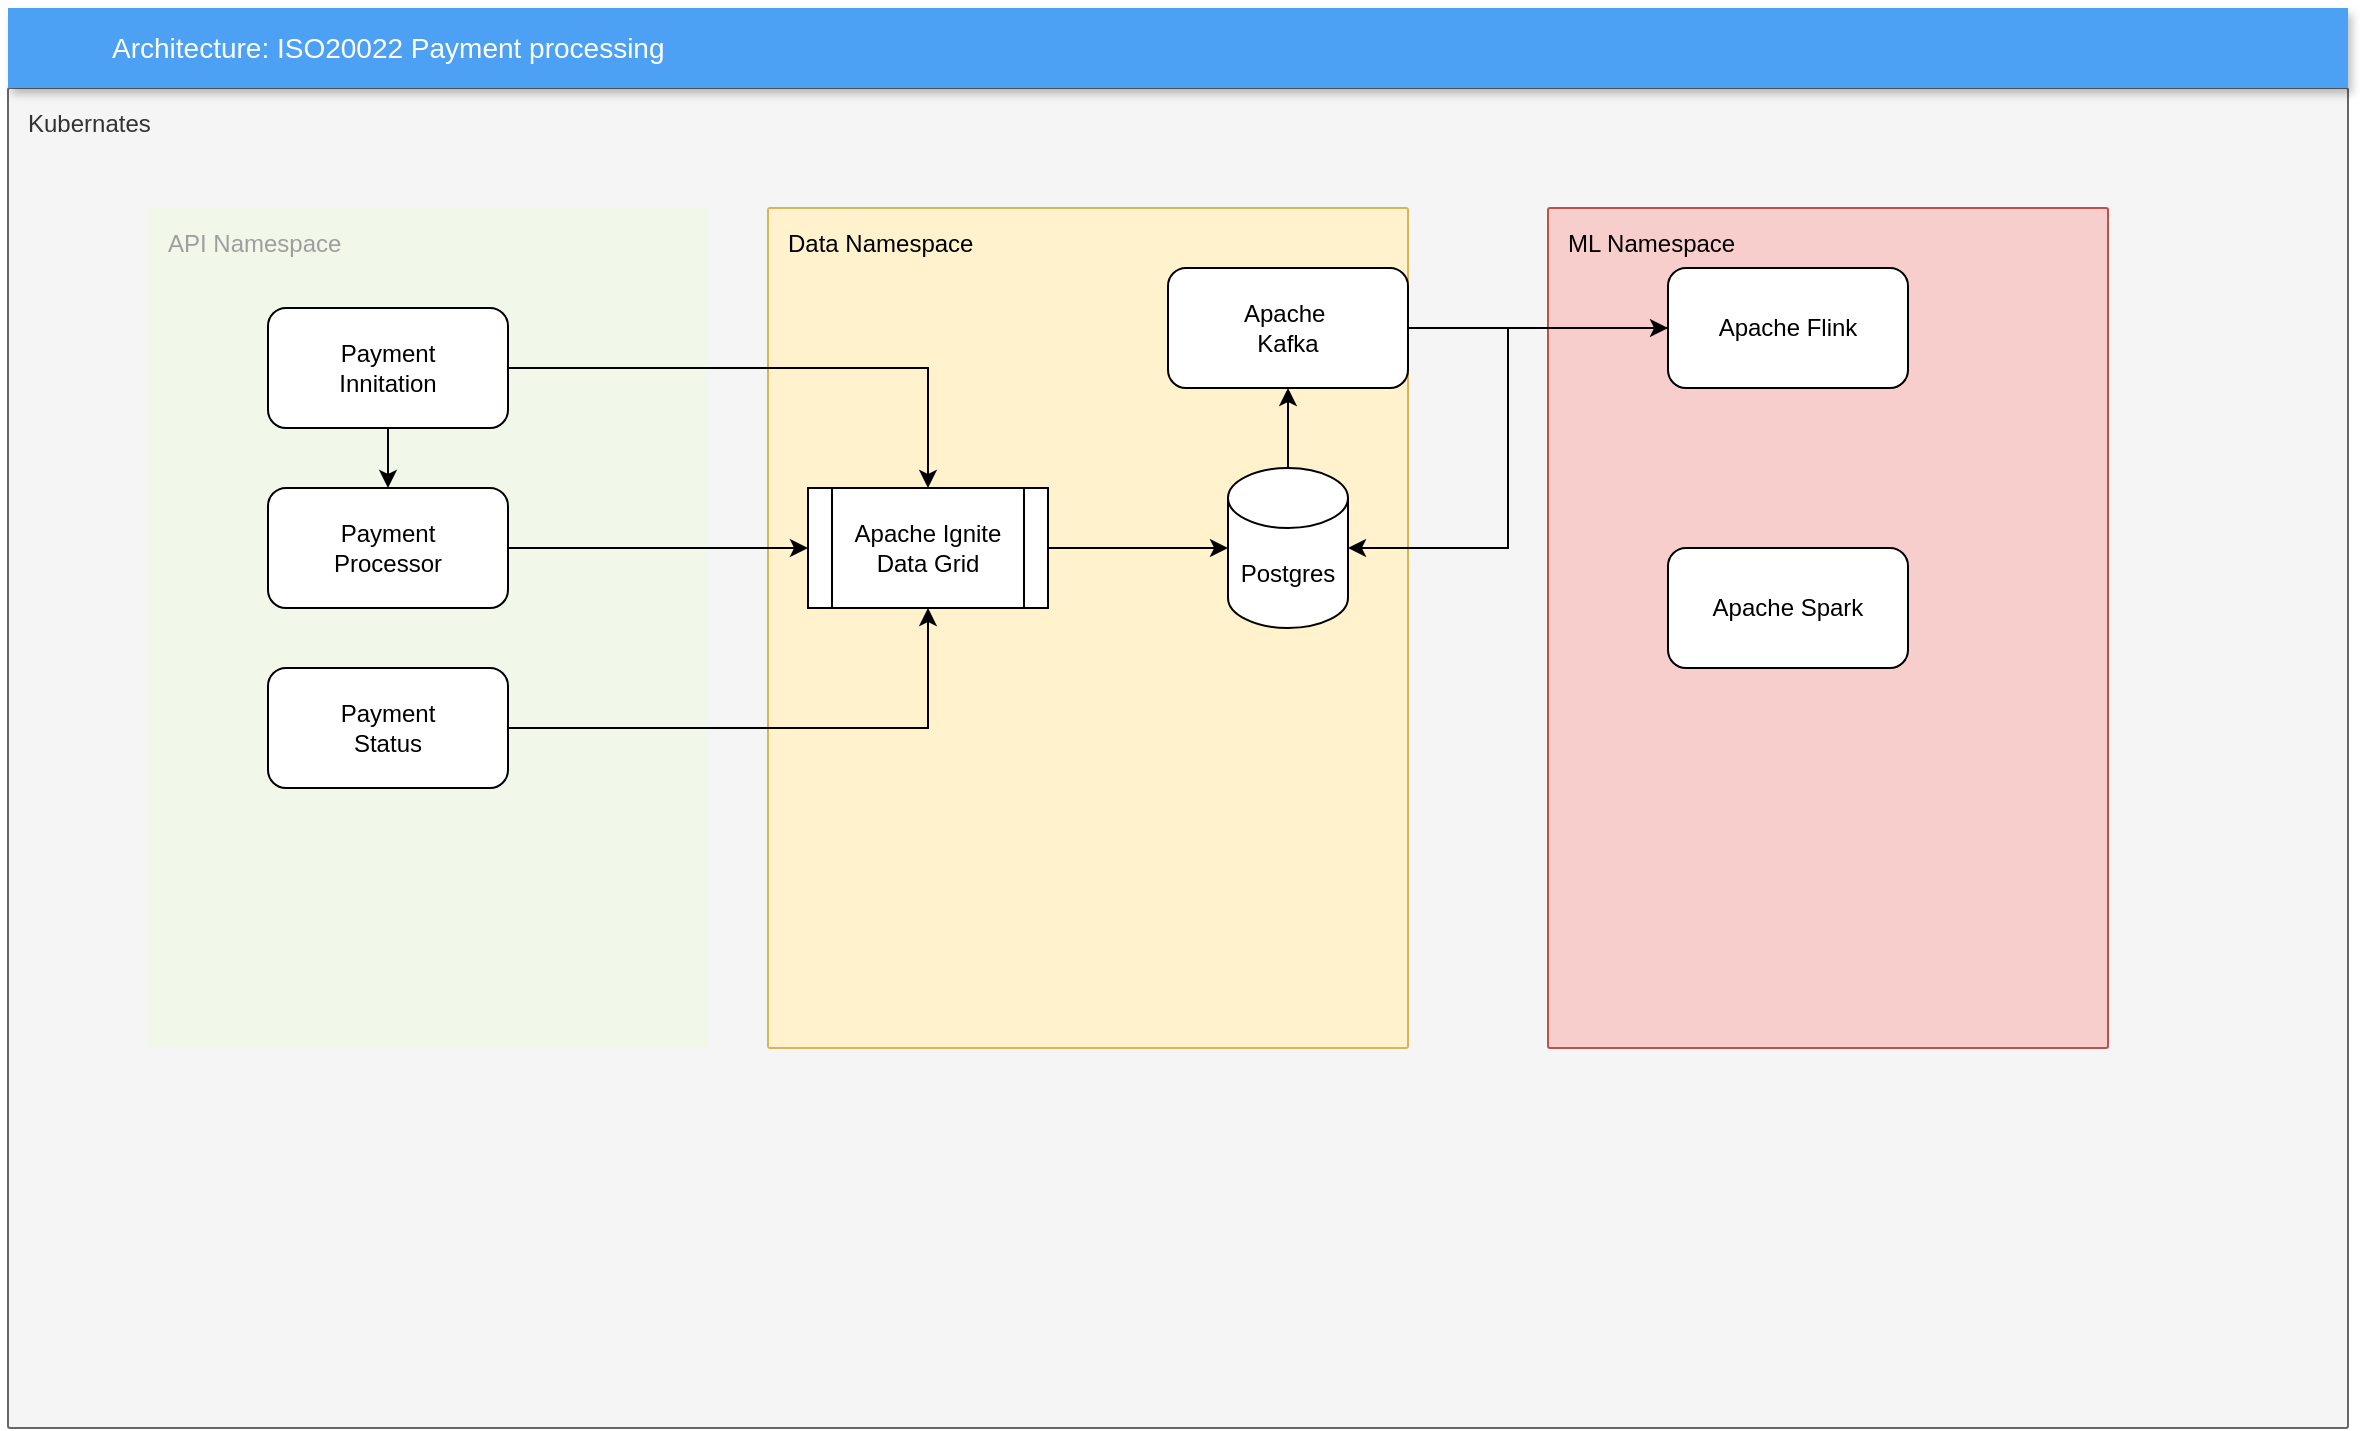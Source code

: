 <mxfile version="24.2.7" type="github">
  <diagram name="Page-1" id="MLtQk3vHUTkxgNtXT_qU">
    <mxGraphModel dx="1026" dy="1788" grid="1" gridSize="10" guides="1" tooltips="1" connect="1" arrows="1" fold="1" page="1" pageScale="1" pageWidth="827" pageHeight="1169" math="0" shadow="0">
      <root>
        <mxCell id="0" />
        <mxCell id="1" parent="0" />
        <mxCell id="Mw8HzguYVF91iIR_zXkX-1" value="Kubernates" style="sketch=0;points=[[0,0,0],[0.25,0,0],[0.5,0,0],[0.75,0,0],[1,0,0],[1,0.25,0],[1,0.5,0],[1,0.75,0],[1,1,0],[0.75,1,0],[0.5,1,0],[0.25,1,0],[0,1,0],[0,0.75,0],[0,0.5,0],[0,0.25,0]];rounded=1;absoluteArcSize=1;arcSize=2;html=1;shadow=0;dashed=0;fontSize=12;align=left;verticalAlign=top;spacing=10;spacingTop=-4;whiteSpace=wrap;fillColor=#f5f5f5;fontColor=#333333;strokeColor=#666666;" vertex="1" parent="1">
          <mxGeometry x="90" y="30" width="1170" height="670" as="geometry" />
        </mxCell>
        <mxCell id="Mw8HzguYVF91iIR_zXkX-12" value="API Namespace" style="sketch=0;points=[[0,0,0],[0.25,0,0],[0.5,0,0],[0.75,0,0],[1,0,0],[1,0.25,0],[1,0.5,0],[1,0.75,0],[1,1,0],[0.75,1,0],[0.5,1,0],[0.25,1,0],[0,1,0],[0,0.75,0],[0,0.5,0],[0,0.25,0]];rounded=1;absoluteArcSize=1;arcSize=2;html=1;strokeColor=none;gradientColor=none;shadow=0;dashed=0;fontSize=12;fontColor=#9E9E9E;align=left;verticalAlign=top;spacing=10;spacingTop=-4;whiteSpace=wrap;fillColor=#F1F8E9;" vertex="1" parent="1">
          <mxGeometry x="160" y="90" width="280" height="420" as="geometry" />
        </mxCell>
        <mxCell id="Mw8HzguYVF91iIR_zXkX-17" style="edgeStyle=orthogonalEdgeStyle;rounded=0;orthogonalLoop=1;jettySize=auto;html=1;" edge="1" parent="1" source="Mw8HzguYVF91iIR_zXkX-3" target="Mw8HzguYVF91iIR_zXkX-4">
          <mxGeometry relative="1" as="geometry" />
        </mxCell>
        <mxCell id="Mw8HzguYVF91iIR_zXkX-3" value="Payment&lt;div&gt;Innitation&lt;/div&gt;" style="rounded=1;whiteSpace=wrap;html=1;" vertex="1" parent="1">
          <mxGeometry x="220" y="140" width="120" height="60" as="geometry" />
        </mxCell>
        <mxCell id="Mw8HzguYVF91iIR_zXkX-4" value="Payment&lt;div&gt;Processor&lt;/div&gt;" style="rounded=1;whiteSpace=wrap;html=1;" vertex="1" parent="1">
          <mxGeometry x="220" y="230" width="120" height="60" as="geometry" />
        </mxCell>
        <mxCell id="Mw8HzguYVF91iIR_zXkX-5" value="Payment&lt;div&gt;Status&lt;/div&gt;" style="rounded=1;whiteSpace=wrap;html=1;" vertex="1" parent="1">
          <mxGeometry x="220" y="320" width="120" height="60" as="geometry" />
        </mxCell>
        <mxCell id="Mw8HzguYVF91iIR_zXkX-13" value="Data Namespace" style="sketch=0;points=[[0,0,0],[0.25,0,0],[0.5,0,0],[0.75,0,0],[1,0,0],[1,0.25,0],[1,0.5,0],[1,0.75,0],[1,1,0],[0.75,1,0],[0.5,1,0],[0.25,1,0],[0,1,0],[0,0.75,0],[0,0.5,0],[0,0.25,0]];rounded=1;absoluteArcSize=1;arcSize=2;html=1;strokeColor=#d6b656;shadow=0;dashed=0;fontSize=12;align=left;verticalAlign=top;spacing=10;spacingTop=-4;whiteSpace=wrap;fillColor=#fff2cc;" vertex="1" parent="1">
          <mxGeometry x="470" y="90" width="320" height="420" as="geometry" />
        </mxCell>
        <mxCell id="Mw8HzguYVF91iIR_zXkX-32" value="" style="edgeStyle=orthogonalEdgeStyle;rounded=0;orthogonalLoop=1;jettySize=auto;html=1;" edge="1" parent="1" source="Mw8HzguYVF91iIR_zXkX-6" target="Mw8HzguYVF91iIR_zXkX-7">
          <mxGeometry relative="1" as="geometry" />
        </mxCell>
        <mxCell id="Mw8HzguYVF91iIR_zXkX-6" value="Apache Ignite&lt;div&gt;Data Grid&lt;/div&gt;" style="shape=process;whiteSpace=wrap;html=1;backgroundOutline=1;" vertex="1" parent="1">
          <mxGeometry x="490" y="230" width="120" height="60" as="geometry" />
        </mxCell>
        <mxCell id="Mw8HzguYVF91iIR_zXkX-33" value="" style="edgeStyle=orthogonalEdgeStyle;rounded=0;orthogonalLoop=1;jettySize=auto;html=1;" edge="1" parent="1" source="Mw8HzguYVF91iIR_zXkX-7" target="Mw8HzguYVF91iIR_zXkX-20">
          <mxGeometry relative="1" as="geometry" />
        </mxCell>
        <mxCell id="Mw8HzguYVF91iIR_zXkX-7" value="Postgres" style="shape=cylinder3;whiteSpace=wrap;html=1;boundedLbl=1;backgroundOutline=1;size=15;" vertex="1" parent="1">
          <mxGeometry x="700" y="220" width="60" height="80" as="geometry" />
        </mxCell>
        <mxCell id="Mw8HzguYVF91iIR_zXkX-14" style="edgeStyle=orthogonalEdgeStyle;rounded=0;orthogonalLoop=1;jettySize=auto;html=1;" edge="1" parent="1" source="Mw8HzguYVF91iIR_zXkX-3" target="Mw8HzguYVF91iIR_zXkX-6">
          <mxGeometry relative="1" as="geometry" />
        </mxCell>
        <mxCell id="Mw8HzguYVF91iIR_zXkX-15" style="edgeStyle=orthogonalEdgeStyle;rounded=0;orthogonalLoop=1;jettySize=auto;html=1;entryX=0;entryY=0.5;entryDx=0;entryDy=0;" edge="1" parent="1" source="Mw8HzguYVF91iIR_zXkX-4" target="Mw8HzguYVF91iIR_zXkX-6">
          <mxGeometry relative="1" as="geometry" />
        </mxCell>
        <mxCell id="Mw8HzguYVF91iIR_zXkX-16" style="edgeStyle=orthogonalEdgeStyle;rounded=0;orthogonalLoop=1;jettySize=auto;html=1;" edge="1" parent="1" source="Mw8HzguYVF91iIR_zXkX-5" target="Mw8HzguYVF91iIR_zXkX-6">
          <mxGeometry relative="1" as="geometry" />
        </mxCell>
        <mxCell id="Mw8HzguYVF91iIR_zXkX-19" value="ML Namespace" style="sketch=0;points=[[0,0,0],[0.25,0,0],[0.5,0,0],[0.75,0,0],[1,0,0],[1,0.25,0],[1,0.5,0],[1,0.75,0],[1,1,0],[0.75,1,0],[0.5,1,0],[0.25,1,0],[0,1,0],[0,0.75,0],[0,0.5,0],[0,0.25,0]];rounded=1;absoluteArcSize=1;arcSize=2;html=1;strokeColor=#b85450;shadow=0;dashed=0;fontSize=12;align=left;verticalAlign=top;spacing=10;spacingTop=-4;whiteSpace=wrap;fillColor=#f8cecc;" vertex="1" parent="1">
          <mxGeometry x="860" y="90" width="280" height="420" as="geometry" />
        </mxCell>
        <mxCell id="Mw8HzguYVF91iIR_zXkX-35" style="edgeStyle=orthogonalEdgeStyle;rounded=0;orthogonalLoop=1;jettySize=auto;html=1;entryX=0;entryY=0.5;entryDx=0;entryDy=0;" edge="1" parent="1" source="Mw8HzguYVF91iIR_zXkX-20" target="Mw8HzguYVF91iIR_zXkX-26">
          <mxGeometry relative="1" as="geometry" />
        </mxCell>
        <mxCell id="Mw8HzguYVF91iIR_zXkX-20" value="Apache&amp;nbsp;&lt;div&gt;Kafka&lt;/div&gt;" style="rounded=1;whiteSpace=wrap;html=1;" vertex="1" parent="1">
          <mxGeometry x="670" y="120" width="120" height="60" as="geometry" />
        </mxCell>
        <mxCell id="Mw8HzguYVF91iIR_zXkX-26" value="Apache Flink" style="rounded=1;whiteSpace=wrap;html=1;" vertex="1" parent="1">
          <mxGeometry x="920" y="120" width="120" height="60" as="geometry" />
        </mxCell>
        <mxCell id="Mw8HzguYVF91iIR_zXkX-30" value="Apache Spark" style="rounded=1;whiteSpace=wrap;html=1;" vertex="1" parent="1">
          <mxGeometry x="920" y="260" width="120" height="60" as="geometry" />
        </mxCell>
        <mxCell id="Mw8HzguYVF91iIR_zXkX-36" style="edgeStyle=orthogonalEdgeStyle;rounded=0;orthogonalLoop=1;jettySize=auto;html=1;entryX=1;entryY=0.5;entryDx=0;entryDy=0;entryPerimeter=0;" edge="1" parent="1" source="Mw8HzguYVF91iIR_zXkX-26" target="Mw8HzguYVF91iIR_zXkX-7">
          <mxGeometry relative="1" as="geometry" />
        </mxCell>
        <mxCell id="Mw8HzguYVF91iIR_zXkX-38" value="Architecture: ISO20022 Payment processing&amp;nbsp;" style="fillColor=#4DA1F5;strokeColor=none;shadow=1;gradientColor=none;fontSize=14;align=left;spacingLeft=50;fontColor=#ffffff;whiteSpace=wrap;html=1;" vertex="1" parent="1">
          <mxGeometry x="90" y="-10" width="1170" height="40" as="geometry" />
        </mxCell>
      </root>
    </mxGraphModel>
  </diagram>
</mxfile>
